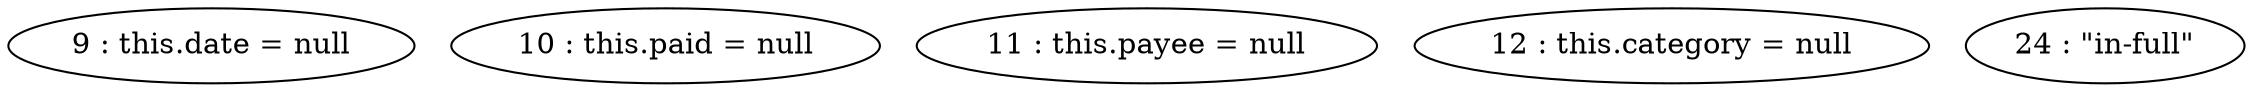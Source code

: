 digraph G {
"9 : this.date = null"
"10 : this.paid = null"
"11 : this.payee = null"
"12 : this.category = null"
"24 : \"in-full\""
}